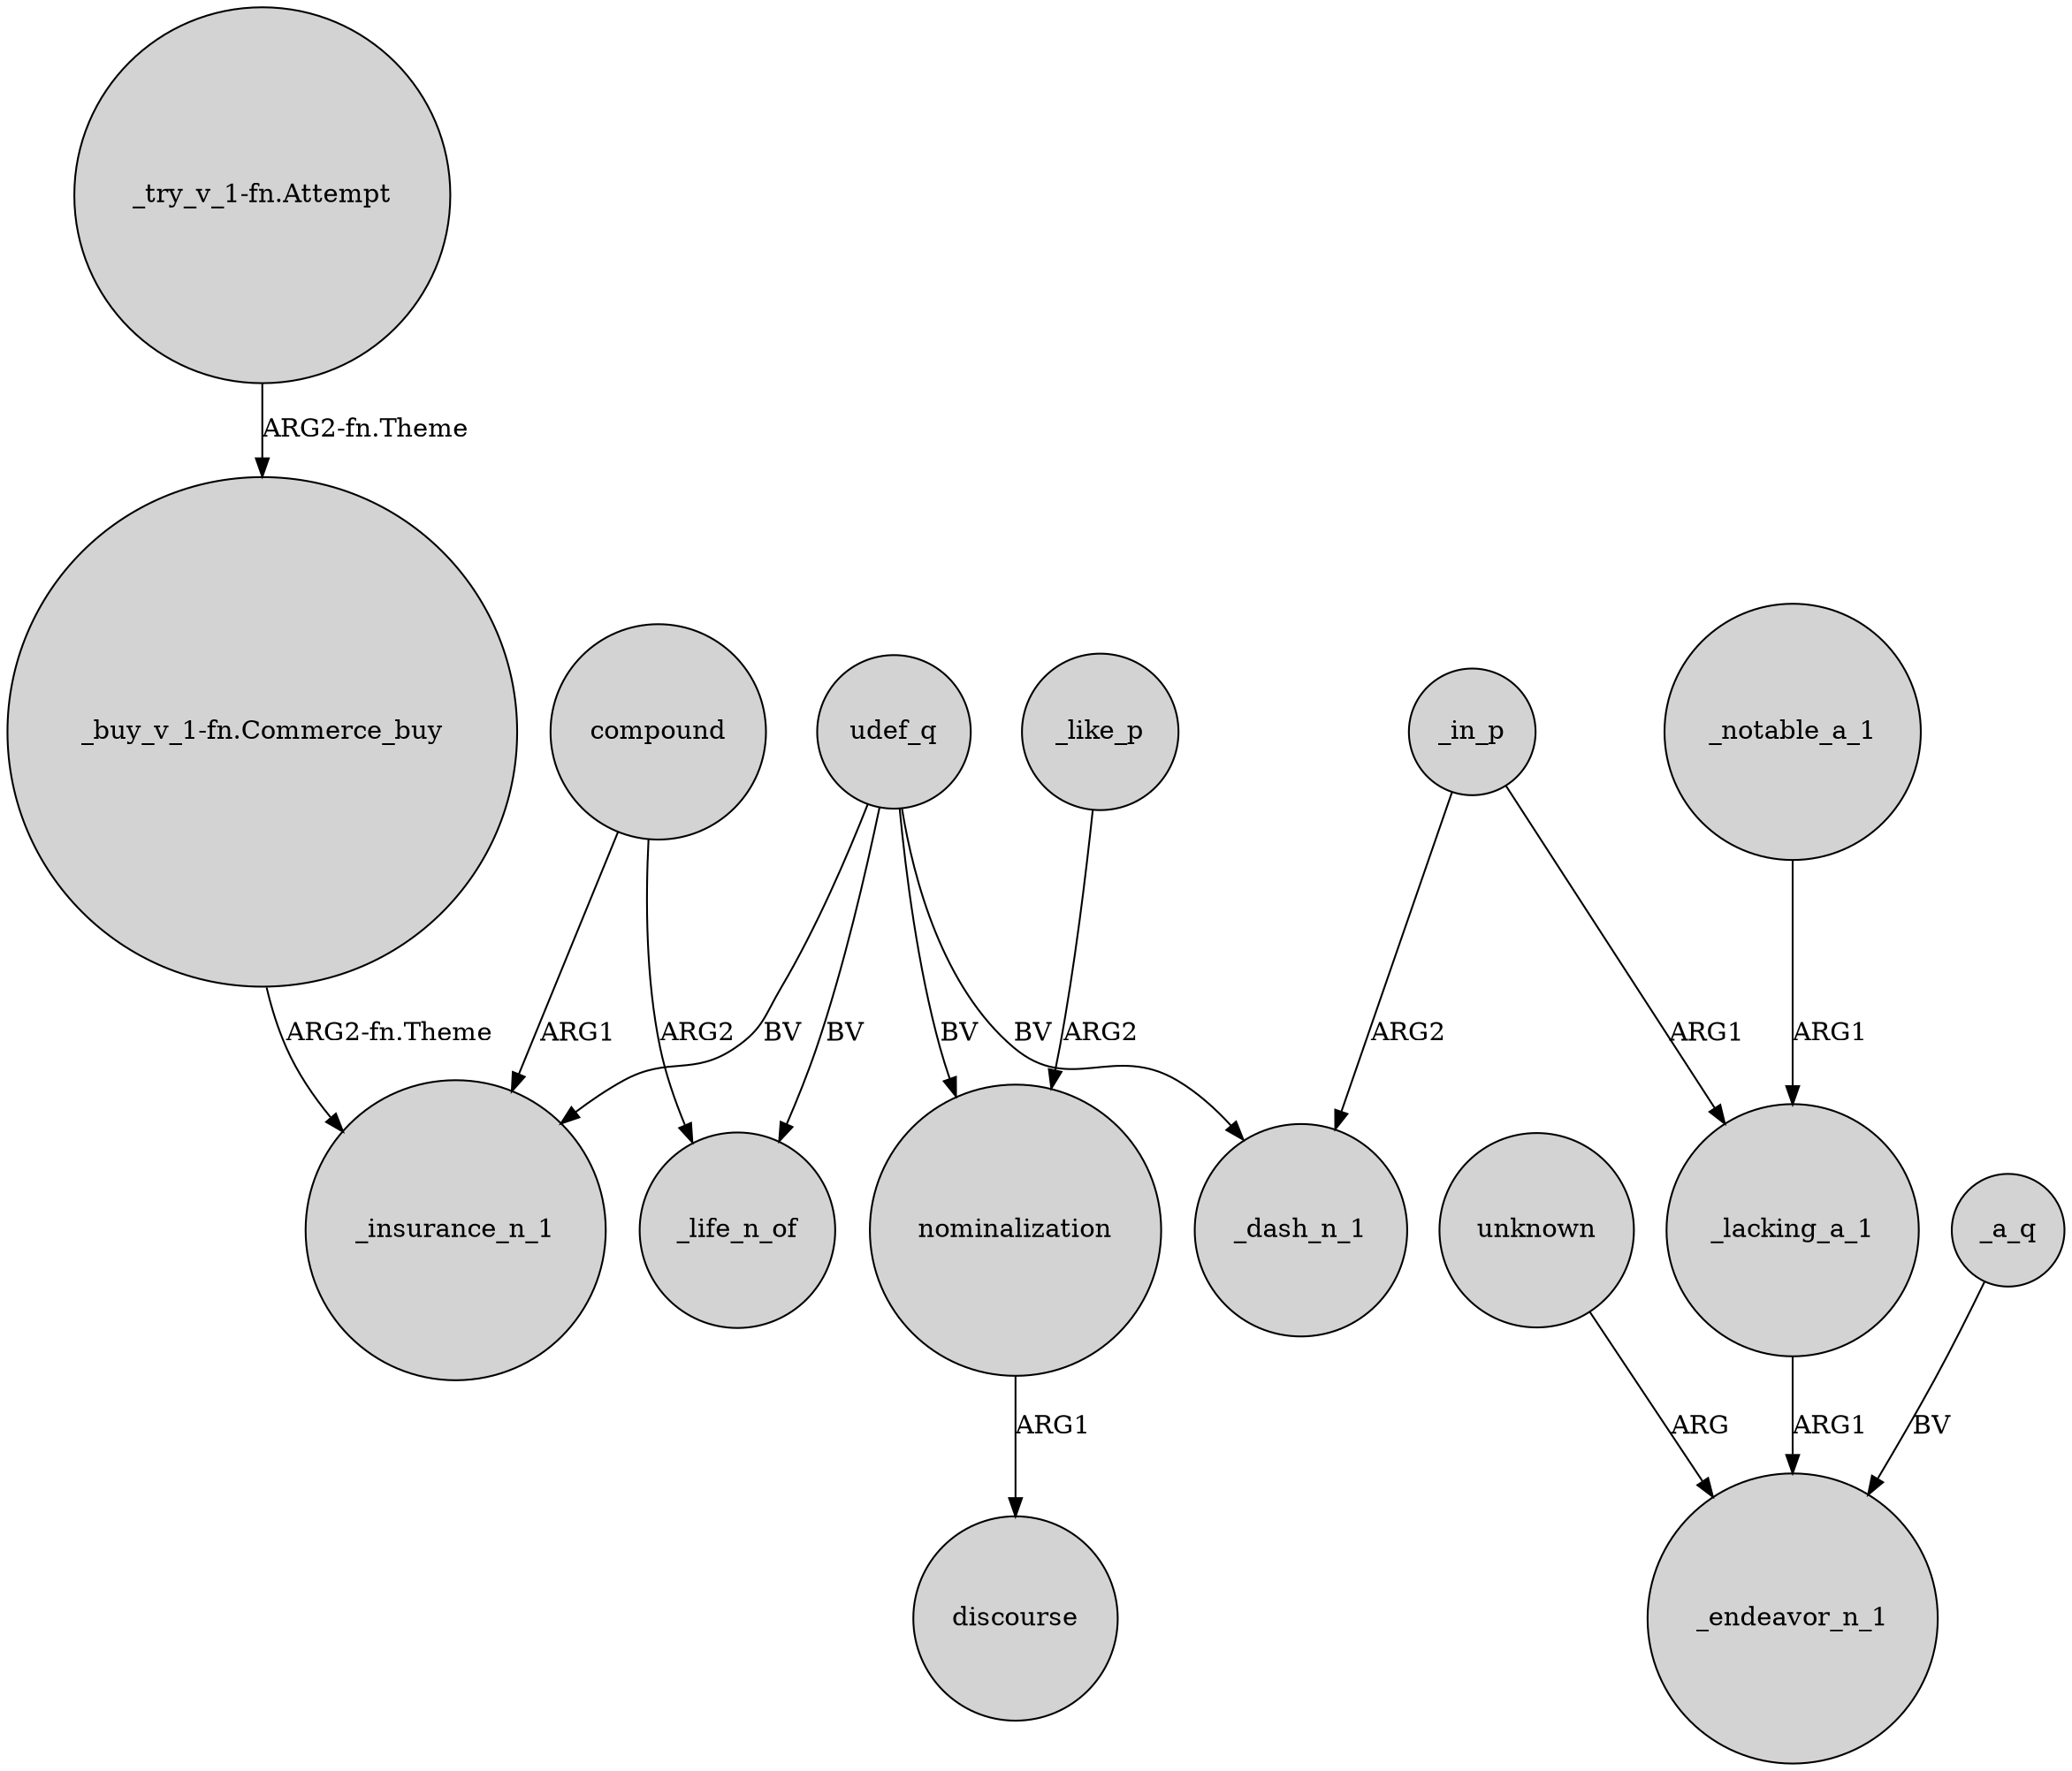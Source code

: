digraph {
	node [shape=circle style=filled]
	compound -> _life_n_of [label=ARG2]
	compound -> _insurance_n_1 [label=ARG1]
	_notable_a_1 -> _lacking_a_1 [label=ARG1]
	_in_p -> _dash_n_1 [label=ARG2]
	_like_p -> nominalization [label=ARG2]
	udef_q -> _insurance_n_1 [label=BV]
	_a_q -> _endeavor_n_1 [label=BV]
	_in_p -> _lacking_a_1 [label=ARG1]
	unknown -> _endeavor_n_1 [label=ARG]
	nominalization -> discourse [label=ARG1]
	"_buy_v_1-fn.Commerce_buy" -> _insurance_n_1 [label="ARG2-fn.Theme"]
	udef_q -> _dash_n_1 [label=BV]
	udef_q -> _life_n_of [label=BV]
	udef_q -> nominalization [label=BV]
	_lacking_a_1 -> _endeavor_n_1 [label=ARG1]
	"_try_v_1-fn.Attempt" -> "_buy_v_1-fn.Commerce_buy" [label="ARG2-fn.Theme"]
}
